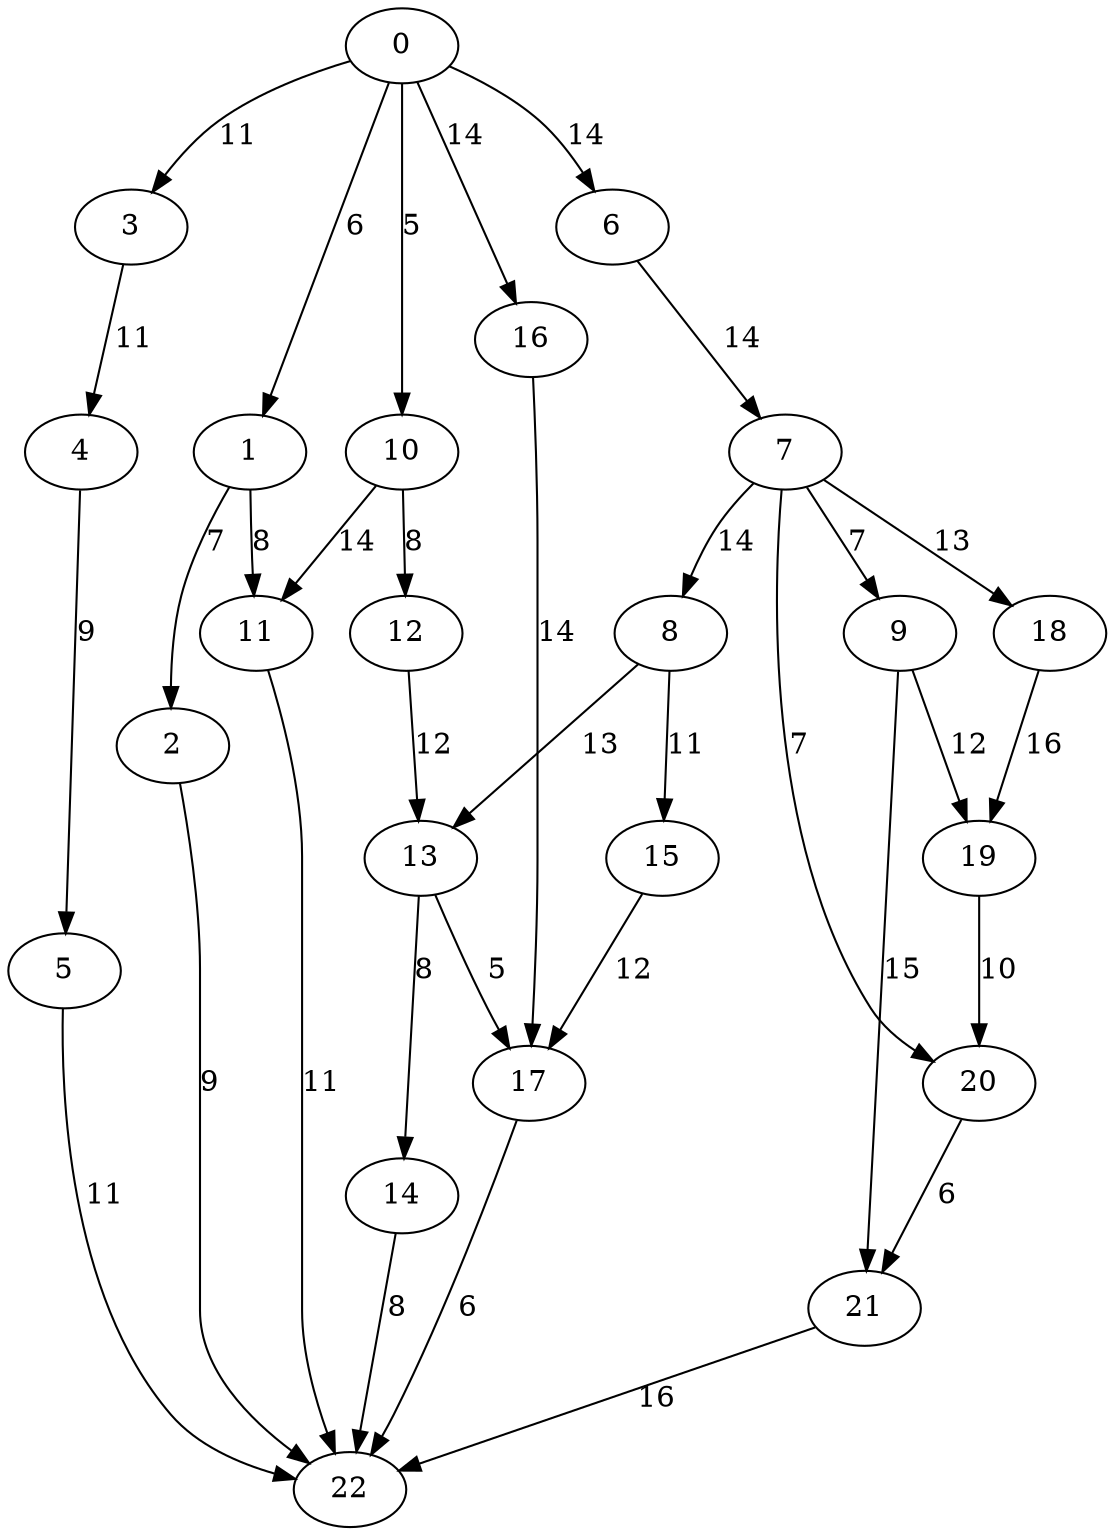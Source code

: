 digraph t20p8_4 {
0 -> 1 [ label = 6 ];
0 -> 3 [ label = 11 ];
0 -> 6 [ label = 14 ];
0 -> 10 [ label = 5 ];
0 -> 16 [ label = 14 ];
1 -> 2 [ label = 7 ];
1 -> 11 [ label = 8 ];
2 -> 22 [ label = 9 ];
3 -> 4 [ label = 11 ];
4 -> 5 [ label = 9 ];
5 -> 22 [ label = 11 ];
6 -> 7 [ label = 14 ];
7 -> 8 [ label = 14 ];
7 -> 9 [ label = 7 ];
7 -> 18 [ label = 13 ];
7 -> 20 [ label = 7 ];
8 -> 13 [ label = 13 ];
8 -> 15 [ label = 11 ];
9 -> 19 [ label = 12 ];
9 -> 21 [ label = 15 ];
10 -> 11 [ label = 14 ];
10 -> 12 [ label = 8 ];
11 -> 22 [ label = 11 ];
12 -> 13 [ label = 12 ];
13 -> 14 [ label = 8 ];
13 -> 17 [ label = 5 ];
14 -> 22 [ label = 8 ];
15 -> 17 [ label = 12 ];
16 -> 17 [ label = 14 ];
17 -> 22 [ label = 6 ];
18 -> 19 [ label = 16 ];
19 -> 20 [ label = 10 ];
20 -> 21 [ label = 6 ];
21 -> 22 [ label = 16 ];
 }

